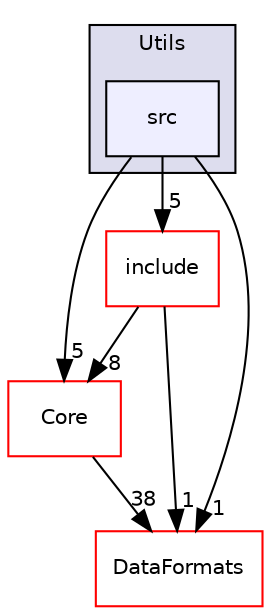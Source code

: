 digraph "/home/travis/build/AliceO2Group/AliceO2/Framework/Utils/src" {
  bgcolor=transparent;
  compound=true
  node [ fontsize="10", fontname="Helvetica"];
  edge [ labelfontsize="10", labelfontname="Helvetica"];
  subgraph clusterdir_86f64936653d09622c529b3cc7c8edcd {
    graph [ bgcolor="#ddddee", pencolor="black", label="Utils" fontname="Helvetica", fontsize="10", URL="dir_86f64936653d09622c529b3cc7c8edcd.html"]
  dir_9d9deac5aa928bccabe3328cf9e31ff3 [shape=box, label="src", style="filled", fillcolor="#eeeeff", pencolor="black", URL="dir_9d9deac5aa928bccabe3328cf9e31ff3.html"];
  }
  dir_9f165b2481dacfe69aa54d326bd5cd47 [shape=box label="Core" color="red" URL="dir_9f165b2481dacfe69aa54d326bd5cd47.html"];
  dir_de9651cf711cd4bea71a7a8d6bfef94c [shape=box label="include" color="red" URL="dir_de9651cf711cd4bea71a7a8d6bfef94c.html"];
  dir_2171f7ec022c5423887b07c69b2f5b48 [shape=box label="DataFormats" color="red" URL="dir_2171f7ec022c5423887b07c69b2f5b48.html"];
  dir_9d9deac5aa928bccabe3328cf9e31ff3->dir_9f165b2481dacfe69aa54d326bd5cd47 [headlabel="5", labeldistance=1.5 headhref="dir_000430_000418.html"];
  dir_9d9deac5aa928bccabe3328cf9e31ff3->dir_de9651cf711cd4bea71a7a8d6bfef94c [headlabel="5", labeldistance=1.5 headhref="dir_000430_000037.html"];
  dir_9d9deac5aa928bccabe3328cf9e31ff3->dir_2171f7ec022c5423887b07c69b2f5b48 [headlabel="1", labeldistance=1.5 headhref="dir_000430_000054.html"];
  dir_9f165b2481dacfe69aa54d326bd5cd47->dir_2171f7ec022c5423887b07c69b2f5b48 [headlabel="38", labeldistance=1.5 headhref="dir_000418_000054.html"];
  dir_de9651cf711cd4bea71a7a8d6bfef94c->dir_9f165b2481dacfe69aa54d326bd5cd47 [headlabel="8", labeldistance=1.5 headhref="dir_000037_000418.html"];
  dir_de9651cf711cd4bea71a7a8d6bfef94c->dir_2171f7ec022c5423887b07c69b2f5b48 [headlabel="1", labeldistance=1.5 headhref="dir_000037_000054.html"];
}
